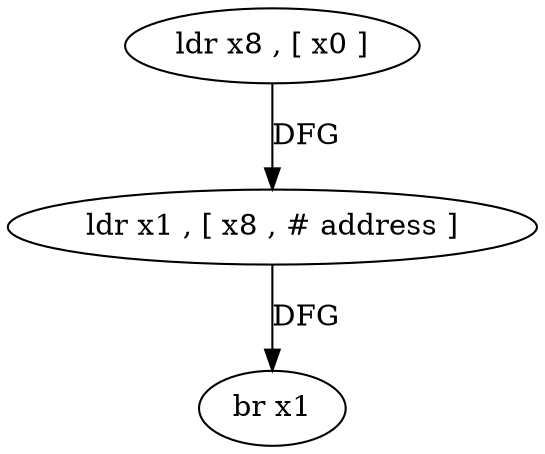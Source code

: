 digraph "func" {
"163100" [label = "ldr x8 , [ x0 ]" ]
"163104" [label = "ldr x1 , [ x8 , # address ]" ]
"163108" [label = "br x1" ]
"163100" -> "163104" [ label = "DFG" ]
"163104" -> "163108" [ label = "DFG" ]
}
